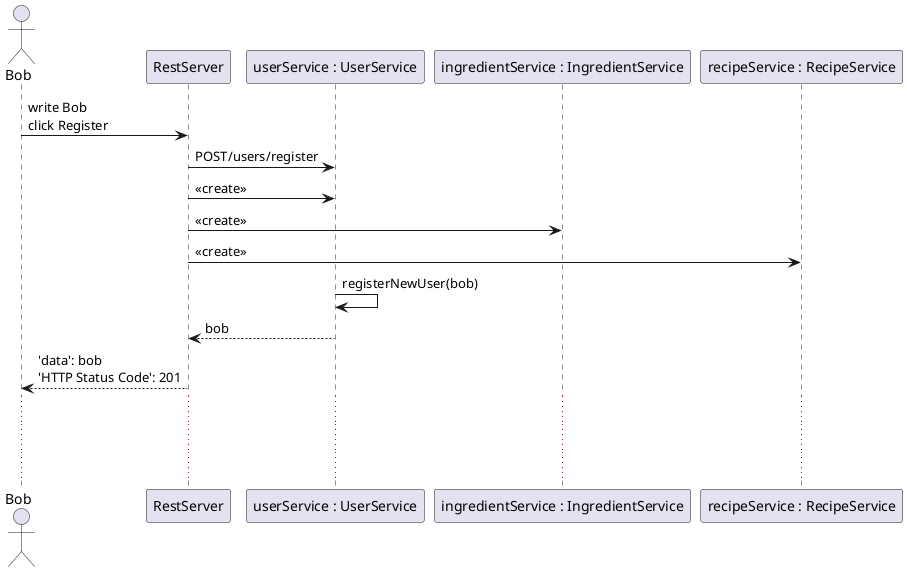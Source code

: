 @startuml sequence_diagram
actor Bob
Bob -> RestServer: write Bob\nclick Register
RestServer -> "userService : UserService": POST/users/register
RestServer -> "userService : UserService": << create >>
RestServer -> "ingredientService : IngredientService": << create >>
RestServer -> "recipeService : RecipeService": << create >>
"userService : UserService" -> "userService : UserService": registerNewUser(bob)
"userService : UserService" --> RestServer: bob
RestServer --> Bob: 'data': bob\n'HTTP Status Code': 201
' RestServer -> UserService: registerUser({username:Bob})
' UserService -> User_Bob: new User()
' UserService -> UserService: saveUser(Bob)
' UserService --> RestServer: bob
' & RestServer --> Bob: 'data': bob\n'HTTP Status Code': 201
...
' Bob -> RestServer: write Melk, 1, l\nclick Add\nPOST("/users/:bob/ingredients/add"
' RestServer -> IngredientsService: addIngredient(Milk, bob)
' IngredientsService -> UserService: addIngredient(Milk, bob)
' UserService --> IngredientsService: bob
' & IngredientsService --> RestServer: bob
' User_Bob --> IngredientContainer: addIngredient(Milk)

...
...
' UserService -> IngredientContainer: addIngredient(Melk, Bob)\nPOST("/users/:bob/ingredients/add"
' IngredientContainer --> UserService: bob
' UserService -> IngredientContainer: addIngredient(Frokostblanding, Bob)\nPOST("/users/:bob/ingredients/add"
' IngredientContainer --> UserService: bob
@enduml